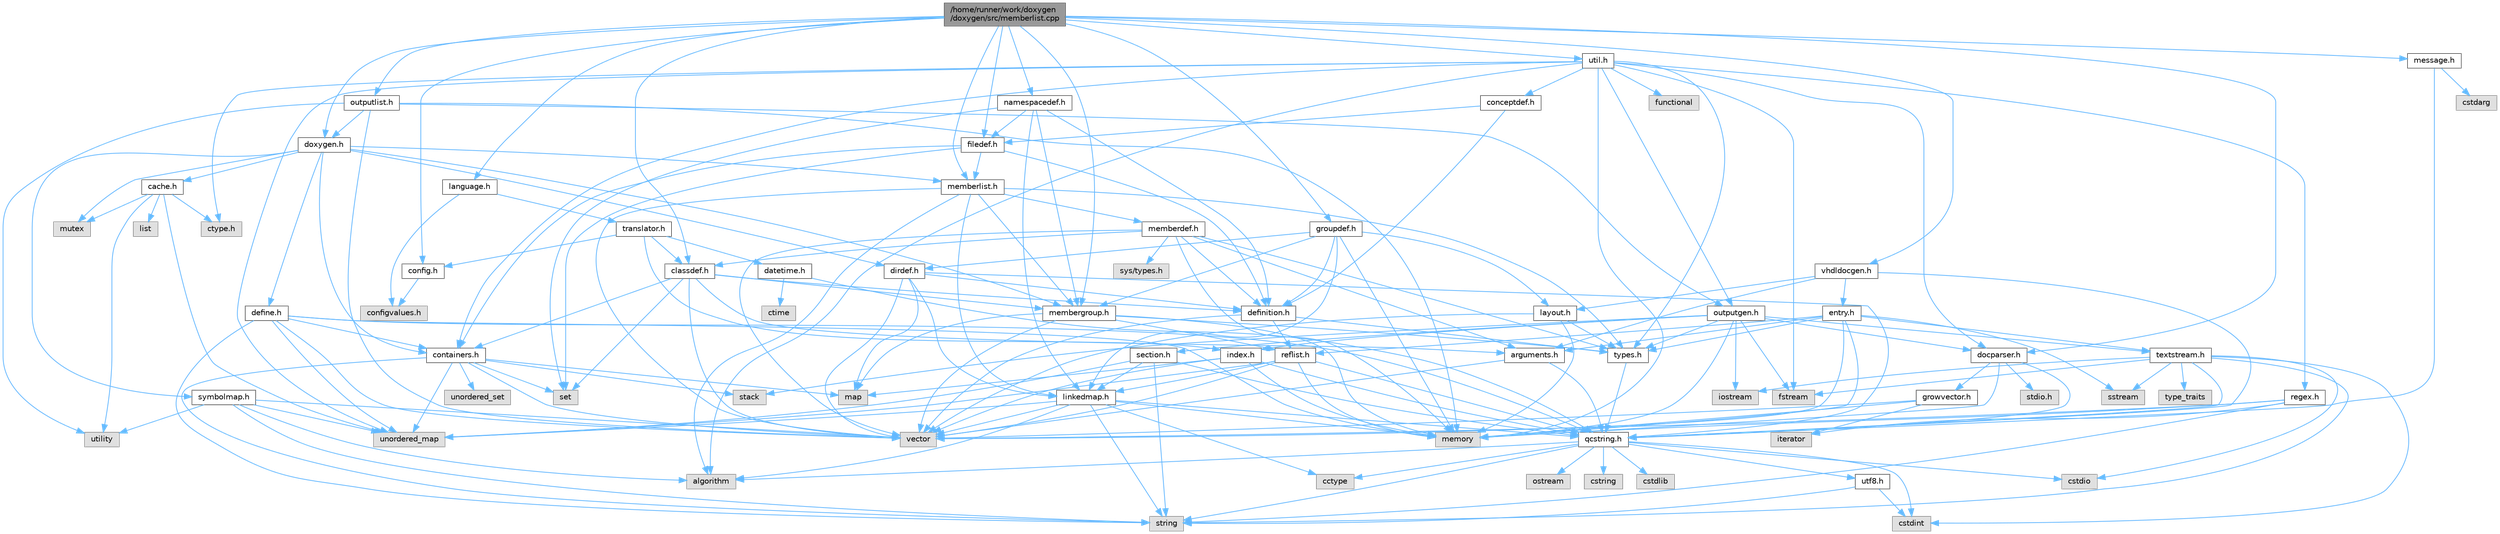 digraph "/home/runner/work/doxygen/doxygen/src/memberlist.cpp"
{
 // INTERACTIVE_SVG=YES
 // LATEX_PDF_SIZE
  bgcolor="transparent";
  edge [fontname=Helvetica,fontsize=10,labelfontname=Helvetica,labelfontsize=10];
  node [fontname=Helvetica,fontsize=10,shape=box,height=0.2,width=0.4];
  Node1 [label="/home/runner/work/doxygen\l/doxygen/src/memberlist.cpp",height=0.2,width=0.4,color="gray40", fillcolor="grey60", style="filled", fontcolor="black",tooltip=" "];
  Node1 -> Node2 [color="steelblue1",style="solid"];
  Node2 [label="memberlist.h",height=0.2,width=0.4,color="grey40", fillcolor="white", style="filled",URL="$dd/d78/memberlist_8h.html",tooltip=" "];
  Node2 -> Node3 [color="steelblue1",style="solid"];
  Node3 [label="vector",height=0.2,width=0.4,color="grey60", fillcolor="#E0E0E0", style="filled",tooltip=" "];
  Node2 -> Node4 [color="steelblue1",style="solid"];
  Node4 [label="algorithm",height=0.2,width=0.4,color="grey60", fillcolor="#E0E0E0", style="filled",tooltip=" "];
  Node2 -> Node5 [color="steelblue1",style="solid"];
  Node5 [label="memberdef.h",height=0.2,width=0.4,color="grey40", fillcolor="white", style="filled",URL="$d4/d46/memberdef_8h.html",tooltip=" "];
  Node5 -> Node3 [color="steelblue1",style="solid"];
  Node5 -> Node6 [color="steelblue1",style="solid"];
  Node6 [label="memory",height=0.2,width=0.4,color="grey60", fillcolor="#E0E0E0", style="filled",tooltip=" "];
  Node5 -> Node7 [color="steelblue1",style="solid"];
  Node7 [label="sys/types.h",height=0.2,width=0.4,color="grey60", fillcolor="#E0E0E0", style="filled",tooltip=" "];
  Node5 -> Node8 [color="steelblue1",style="solid"];
  Node8 [label="types.h",height=0.2,width=0.4,color="grey40", fillcolor="white", style="filled",URL="$d9/d49/types_8h.html",tooltip="This file contains a number of basic enums and types."];
  Node8 -> Node9 [color="steelblue1",style="solid"];
  Node9 [label="qcstring.h",height=0.2,width=0.4,color="grey40", fillcolor="white", style="filled",URL="$d7/d5c/qcstring_8h.html",tooltip=" "];
  Node9 -> Node10 [color="steelblue1",style="solid"];
  Node10 [label="string",height=0.2,width=0.4,color="grey60", fillcolor="#E0E0E0", style="filled",tooltip=" "];
  Node9 -> Node4 [color="steelblue1",style="solid"];
  Node9 -> Node11 [color="steelblue1",style="solid"];
  Node11 [label="cctype",height=0.2,width=0.4,color="grey60", fillcolor="#E0E0E0", style="filled",tooltip=" "];
  Node9 -> Node12 [color="steelblue1",style="solid"];
  Node12 [label="cstring",height=0.2,width=0.4,color="grey60", fillcolor="#E0E0E0", style="filled",tooltip=" "];
  Node9 -> Node13 [color="steelblue1",style="solid"];
  Node13 [label="cstdio",height=0.2,width=0.4,color="grey60", fillcolor="#E0E0E0", style="filled",tooltip=" "];
  Node9 -> Node14 [color="steelblue1",style="solid"];
  Node14 [label="cstdlib",height=0.2,width=0.4,color="grey60", fillcolor="#E0E0E0", style="filled",tooltip=" "];
  Node9 -> Node15 [color="steelblue1",style="solid"];
  Node15 [label="cstdint",height=0.2,width=0.4,color="grey60", fillcolor="#E0E0E0", style="filled",tooltip=" "];
  Node9 -> Node16 [color="steelblue1",style="solid"];
  Node16 [label="ostream",height=0.2,width=0.4,color="grey60", fillcolor="#E0E0E0", style="filled",tooltip=" "];
  Node9 -> Node17 [color="steelblue1",style="solid"];
  Node17 [label="utf8.h",height=0.2,width=0.4,color="grey40", fillcolor="white", style="filled",URL="$db/d7c/utf8_8h.html",tooltip="Various UTF8 related helper functions."];
  Node17 -> Node15 [color="steelblue1",style="solid"];
  Node17 -> Node10 [color="steelblue1",style="solid"];
  Node5 -> Node18 [color="steelblue1",style="solid"];
  Node18 [label="definition.h",height=0.2,width=0.4,color="grey40", fillcolor="white", style="filled",URL="$df/da1/definition_8h.html",tooltip=" "];
  Node18 -> Node3 [color="steelblue1",style="solid"];
  Node18 -> Node8 [color="steelblue1",style="solid"];
  Node18 -> Node19 [color="steelblue1",style="solid"];
  Node19 [label="reflist.h",height=0.2,width=0.4,color="grey40", fillcolor="white", style="filled",URL="$d1/d02/reflist_8h.html",tooltip=" "];
  Node19 -> Node3 [color="steelblue1",style="solid"];
  Node19 -> Node20 [color="steelblue1",style="solid"];
  Node20 [label="unordered_map",height=0.2,width=0.4,color="grey60", fillcolor="#E0E0E0", style="filled",tooltip=" "];
  Node19 -> Node6 [color="steelblue1",style="solid"];
  Node19 -> Node9 [color="steelblue1",style="solid"];
  Node19 -> Node21 [color="steelblue1",style="solid"];
  Node21 [label="linkedmap.h",height=0.2,width=0.4,color="grey40", fillcolor="white", style="filled",URL="$da/de1/linkedmap_8h.html",tooltip=" "];
  Node21 -> Node20 [color="steelblue1",style="solid"];
  Node21 -> Node3 [color="steelblue1",style="solid"];
  Node21 -> Node6 [color="steelblue1",style="solid"];
  Node21 -> Node10 [color="steelblue1",style="solid"];
  Node21 -> Node4 [color="steelblue1",style="solid"];
  Node21 -> Node11 [color="steelblue1",style="solid"];
  Node21 -> Node9 [color="steelblue1",style="solid"];
  Node5 -> Node22 [color="steelblue1",style="solid"];
  Node22 [label="arguments.h",height=0.2,width=0.4,color="grey40", fillcolor="white", style="filled",URL="$df/d9b/arguments_8h.html",tooltip=" "];
  Node22 -> Node3 [color="steelblue1",style="solid"];
  Node22 -> Node9 [color="steelblue1",style="solid"];
  Node5 -> Node23 [color="steelblue1",style="solid"];
  Node23 [label="classdef.h",height=0.2,width=0.4,color="grey40", fillcolor="white", style="filled",URL="$d1/da6/classdef_8h.html",tooltip=" "];
  Node23 -> Node3 [color="steelblue1",style="solid"];
  Node23 -> Node24 [color="steelblue1",style="solid"];
  Node24 [label="set",height=0.2,width=0.4,color="grey60", fillcolor="#E0E0E0", style="filled",tooltip=" "];
  Node23 -> Node25 [color="steelblue1",style="solid"];
  Node25 [label="containers.h",height=0.2,width=0.4,color="grey40", fillcolor="white", style="filled",URL="$d5/d75/containers_8h.html",tooltip=" "];
  Node25 -> Node3 [color="steelblue1",style="solid"];
  Node25 -> Node10 [color="steelblue1",style="solid"];
  Node25 -> Node24 [color="steelblue1",style="solid"];
  Node25 -> Node26 [color="steelblue1",style="solid"];
  Node26 [label="map",height=0.2,width=0.4,color="grey60", fillcolor="#E0E0E0", style="filled",tooltip=" "];
  Node25 -> Node27 [color="steelblue1",style="solid"];
  Node27 [label="unordered_set",height=0.2,width=0.4,color="grey60", fillcolor="#E0E0E0", style="filled",tooltip=" "];
  Node25 -> Node20 [color="steelblue1",style="solid"];
  Node25 -> Node28 [color="steelblue1",style="solid"];
  Node28 [label="stack",height=0.2,width=0.4,color="grey60", fillcolor="#E0E0E0", style="filled",tooltip=" "];
  Node23 -> Node18 [color="steelblue1",style="solid"];
  Node23 -> Node22 [color="steelblue1",style="solid"];
  Node23 -> Node29 [color="steelblue1",style="solid"];
  Node29 [label="membergroup.h",height=0.2,width=0.4,color="grey40", fillcolor="white", style="filled",URL="$d9/d11/membergroup_8h.html",tooltip=" "];
  Node29 -> Node3 [color="steelblue1",style="solid"];
  Node29 -> Node26 [color="steelblue1",style="solid"];
  Node29 -> Node6 [color="steelblue1",style="solid"];
  Node29 -> Node8 [color="steelblue1",style="solid"];
  Node29 -> Node19 [color="steelblue1",style="solid"];
  Node2 -> Node21 [color="steelblue1",style="solid"];
  Node2 -> Node8 [color="steelblue1",style="solid"];
  Node2 -> Node29 [color="steelblue1",style="solid"];
  Node1 -> Node23 [color="steelblue1",style="solid"];
  Node1 -> Node30 [color="steelblue1",style="solid"];
  Node30 [label="message.h",height=0.2,width=0.4,color="grey40", fillcolor="white", style="filled",URL="$d2/d0d/message_8h.html",tooltip=" "];
  Node30 -> Node31 [color="steelblue1",style="solid"];
  Node31 [label="cstdarg",height=0.2,width=0.4,color="grey60", fillcolor="#E0E0E0", style="filled",tooltip=" "];
  Node30 -> Node9 [color="steelblue1",style="solid"];
  Node1 -> Node32 [color="steelblue1",style="solid"];
  Node32 [label="util.h",height=0.2,width=0.4,color="grey40", fillcolor="white", style="filled",URL="$d8/d3c/util_8h.html",tooltip="A bunch of utility functions."];
  Node32 -> Node6 [color="steelblue1",style="solid"];
  Node32 -> Node20 [color="steelblue1",style="solid"];
  Node32 -> Node4 [color="steelblue1",style="solid"];
  Node32 -> Node33 [color="steelblue1",style="solid"];
  Node33 [label="functional",height=0.2,width=0.4,color="grey60", fillcolor="#E0E0E0", style="filled",tooltip=" "];
  Node32 -> Node34 [color="steelblue1",style="solid"];
  Node34 [label="fstream",height=0.2,width=0.4,color="grey60", fillcolor="#E0E0E0", style="filled",tooltip=" "];
  Node32 -> Node35 [color="steelblue1",style="solid"];
  Node35 [label="ctype.h",height=0.2,width=0.4,color="grey60", fillcolor="#E0E0E0", style="filled",tooltip=" "];
  Node32 -> Node8 [color="steelblue1",style="solid"];
  Node32 -> Node36 [color="steelblue1",style="solid"];
  Node36 [label="docparser.h",height=0.2,width=0.4,color="grey40", fillcolor="white", style="filled",URL="$de/d9c/docparser_8h.html",tooltip=" "];
  Node36 -> Node37 [color="steelblue1",style="solid"];
  Node37 [label="stdio.h",height=0.2,width=0.4,color="grey60", fillcolor="#E0E0E0", style="filled",tooltip=" "];
  Node36 -> Node6 [color="steelblue1",style="solid"];
  Node36 -> Node9 [color="steelblue1",style="solid"];
  Node36 -> Node38 [color="steelblue1",style="solid"];
  Node38 [label="growvector.h",height=0.2,width=0.4,color="grey40", fillcolor="white", style="filled",URL="$d7/d50/growvector_8h.html",tooltip=" "];
  Node38 -> Node3 [color="steelblue1",style="solid"];
  Node38 -> Node6 [color="steelblue1",style="solid"];
  Node38 -> Node39 [color="steelblue1",style="solid"];
  Node39 [label="iterator",height=0.2,width=0.4,color="grey60", fillcolor="#E0E0E0", style="filled",tooltip=" "];
  Node32 -> Node25 [color="steelblue1",style="solid"];
  Node32 -> Node40 [color="steelblue1",style="solid"];
  Node40 [label="outputgen.h",height=0.2,width=0.4,color="grey40", fillcolor="white", style="filled",URL="$df/d06/outputgen_8h.html",tooltip=" "];
  Node40 -> Node6 [color="steelblue1",style="solid"];
  Node40 -> Node28 [color="steelblue1",style="solid"];
  Node40 -> Node41 [color="steelblue1",style="solid"];
  Node41 [label="iostream",height=0.2,width=0.4,color="grey60", fillcolor="#E0E0E0", style="filled",tooltip=" "];
  Node40 -> Node34 [color="steelblue1",style="solid"];
  Node40 -> Node8 [color="steelblue1",style="solid"];
  Node40 -> Node42 [color="steelblue1",style="solid"];
  Node42 [label="index.h",height=0.2,width=0.4,color="grey40", fillcolor="white", style="filled",URL="$d1/db5/index_8h.html",tooltip=" "];
  Node42 -> Node6 [color="steelblue1",style="solid"];
  Node42 -> Node3 [color="steelblue1",style="solid"];
  Node42 -> Node26 [color="steelblue1",style="solid"];
  Node42 -> Node9 [color="steelblue1",style="solid"];
  Node40 -> Node43 [color="steelblue1",style="solid"];
  Node43 [label="section.h",height=0.2,width=0.4,color="grey40", fillcolor="white", style="filled",URL="$d1/d2a/section_8h.html",tooltip=" "];
  Node43 -> Node10 [color="steelblue1",style="solid"];
  Node43 -> Node20 [color="steelblue1",style="solid"];
  Node43 -> Node9 [color="steelblue1",style="solid"];
  Node43 -> Node21 [color="steelblue1",style="solid"];
  Node40 -> Node44 [color="steelblue1",style="solid"];
  Node44 [label="textstream.h",height=0.2,width=0.4,color="grey40", fillcolor="white", style="filled",URL="$d4/d7d/textstream_8h.html",tooltip=" "];
  Node44 -> Node10 [color="steelblue1",style="solid"];
  Node44 -> Node41 [color="steelblue1",style="solid"];
  Node44 -> Node45 [color="steelblue1",style="solid"];
  Node45 [label="sstream",height=0.2,width=0.4,color="grey60", fillcolor="#E0E0E0", style="filled",tooltip=" "];
  Node44 -> Node15 [color="steelblue1",style="solid"];
  Node44 -> Node13 [color="steelblue1",style="solid"];
  Node44 -> Node34 [color="steelblue1",style="solid"];
  Node44 -> Node46 [color="steelblue1",style="solid"];
  Node46 [label="type_traits",height=0.2,width=0.4,color="grey60", fillcolor="#E0E0E0", style="filled",tooltip=" "];
  Node44 -> Node9 [color="steelblue1",style="solid"];
  Node40 -> Node36 [color="steelblue1",style="solid"];
  Node32 -> Node47 [color="steelblue1",style="solid"];
  Node47 [label="regex.h",height=0.2,width=0.4,color="grey40", fillcolor="white", style="filled",URL="$d1/d21/regex_8h.html",tooltip=" "];
  Node47 -> Node6 [color="steelblue1",style="solid"];
  Node47 -> Node10 [color="steelblue1",style="solid"];
  Node47 -> Node3 [color="steelblue1",style="solid"];
  Node47 -> Node39 [color="steelblue1",style="solid"];
  Node32 -> Node48 [color="steelblue1",style="solid"];
  Node48 [label="conceptdef.h",height=0.2,width=0.4,color="grey40", fillcolor="white", style="filled",URL="$da/df1/conceptdef_8h.html",tooltip=" "];
  Node48 -> Node18 [color="steelblue1",style="solid"];
  Node48 -> Node49 [color="steelblue1",style="solid"];
  Node49 [label="filedef.h",height=0.2,width=0.4,color="grey40", fillcolor="white", style="filled",URL="$d4/d3a/filedef_8h.html",tooltip=" "];
  Node49 -> Node24 [color="steelblue1",style="solid"];
  Node49 -> Node18 [color="steelblue1",style="solid"];
  Node49 -> Node2 [color="steelblue1",style="solid"];
  Node49 -> Node25 [color="steelblue1",style="solid"];
  Node1 -> Node50 [color="steelblue1",style="solid"];
  Node50 [label="language.h",height=0.2,width=0.4,color="grey40", fillcolor="white", style="filled",URL="$d8/dce/language_8h.html",tooltip=" "];
  Node50 -> Node51 [color="steelblue1",style="solid"];
  Node51 [label="translator.h",height=0.2,width=0.4,color="grey40", fillcolor="white", style="filled",URL="$d9/df1/translator_8h.html",tooltip=" "];
  Node51 -> Node23 [color="steelblue1",style="solid"];
  Node51 -> Node52 [color="steelblue1",style="solid"];
  Node52 [label="config.h",height=0.2,width=0.4,color="grey40", fillcolor="white", style="filled",URL="$db/d16/config_8h.html",tooltip=" "];
  Node52 -> Node53 [color="steelblue1",style="solid"];
  Node53 [label="configvalues.h",height=0.2,width=0.4,color="grey60", fillcolor="#E0E0E0", style="filled",tooltip=" "];
  Node51 -> Node54 [color="steelblue1",style="solid"];
  Node54 [label="datetime.h",height=0.2,width=0.4,color="grey40", fillcolor="white", style="filled",URL="$de/d1b/datetime_8h.html",tooltip=" "];
  Node54 -> Node55 [color="steelblue1",style="solid"];
  Node55 [label="ctime",height=0.2,width=0.4,color="grey60", fillcolor="#E0E0E0", style="filled",tooltip=" "];
  Node54 -> Node9 [color="steelblue1",style="solid"];
  Node51 -> Node42 [color="steelblue1",style="solid"];
  Node50 -> Node53 [color="steelblue1",style="solid"];
  Node1 -> Node56 [color="steelblue1",style="solid"];
  Node56 [label="doxygen.h",height=0.2,width=0.4,color="grey40", fillcolor="white", style="filled",URL="$d1/da1/doxygen_8h.html",tooltip=" "];
  Node56 -> Node57 [color="steelblue1",style="solid"];
  Node57 [label="mutex",height=0.2,width=0.4,color="grey60", fillcolor="#E0E0E0", style="filled",tooltip=" "];
  Node56 -> Node25 [color="steelblue1",style="solid"];
  Node56 -> Node29 [color="steelblue1",style="solid"];
  Node56 -> Node58 [color="steelblue1",style="solid"];
  Node58 [label="dirdef.h",height=0.2,width=0.4,color="grey40", fillcolor="white", style="filled",URL="$d6/d15/dirdef_8h.html",tooltip=" "];
  Node58 -> Node3 [color="steelblue1",style="solid"];
  Node58 -> Node26 [color="steelblue1",style="solid"];
  Node58 -> Node9 [color="steelblue1",style="solid"];
  Node58 -> Node21 [color="steelblue1",style="solid"];
  Node58 -> Node18 [color="steelblue1",style="solid"];
  Node56 -> Node2 [color="steelblue1",style="solid"];
  Node56 -> Node59 [color="steelblue1",style="solid"];
  Node59 [label="define.h",height=0.2,width=0.4,color="grey40", fillcolor="white", style="filled",URL="$df/d67/define_8h.html",tooltip=" "];
  Node59 -> Node3 [color="steelblue1",style="solid"];
  Node59 -> Node6 [color="steelblue1",style="solid"];
  Node59 -> Node10 [color="steelblue1",style="solid"];
  Node59 -> Node20 [color="steelblue1",style="solid"];
  Node59 -> Node9 [color="steelblue1",style="solid"];
  Node59 -> Node25 [color="steelblue1",style="solid"];
  Node56 -> Node60 [color="steelblue1",style="solid"];
  Node60 [label="cache.h",height=0.2,width=0.4,color="grey40", fillcolor="white", style="filled",URL="$d3/d26/cache_8h.html",tooltip=" "];
  Node60 -> Node61 [color="steelblue1",style="solid"];
  Node61 [label="list",height=0.2,width=0.4,color="grey60", fillcolor="#E0E0E0", style="filled",tooltip=" "];
  Node60 -> Node20 [color="steelblue1",style="solid"];
  Node60 -> Node57 [color="steelblue1",style="solid"];
  Node60 -> Node62 [color="steelblue1",style="solid"];
  Node62 [label="utility",height=0.2,width=0.4,color="grey60", fillcolor="#E0E0E0", style="filled",tooltip=" "];
  Node60 -> Node35 [color="steelblue1",style="solid"];
  Node56 -> Node63 [color="steelblue1",style="solid"];
  Node63 [label="symbolmap.h",height=0.2,width=0.4,color="grey40", fillcolor="white", style="filled",URL="$d7/ddd/symbolmap_8h.html",tooltip=" "];
  Node63 -> Node4 [color="steelblue1",style="solid"];
  Node63 -> Node20 [color="steelblue1",style="solid"];
  Node63 -> Node3 [color="steelblue1",style="solid"];
  Node63 -> Node10 [color="steelblue1",style="solid"];
  Node63 -> Node62 [color="steelblue1",style="solid"];
  Node1 -> Node64 [color="steelblue1",style="solid"];
  Node64 [label="outputlist.h",height=0.2,width=0.4,color="grey40", fillcolor="white", style="filled",URL="$d2/db9/outputlist_8h.html",tooltip=" "];
  Node64 -> Node62 [color="steelblue1",style="solid"];
  Node64 -> Node3 [color="steelblue1",style="solid"];
  Node64 -> Node6 [color="steelblue1",style="solid"];
  Node64 -> Node40 [color="steelblue1",style="solid"];
  Node64 -> Node56 [color="steelblue1",style="solid"];
  Node1 -> Node65 [color="steelblue1",style="solid"];
  Node65 [label="groupdef.h",height=0.2,width=0.4,color="grey40", fillcolor="white", style="filled",URL="$d1/de6/groupdef_8h.html",tooltip=" "];
  Node65 -> Node6 [color="steelblue1",style="solid"];
  Node65 -> Node18 [color="steelblue1",style="solid"];
  Node65 -> Node58 [color="steelblue1",style="solid"];
  Node65 -> Node66 [color="steelblue1",style="solid"];
  Node66 [label="layout.h",height=0.2,width=0.4,color="grey40", fillcolor="white", style="filled",URL="$db/d51/layout_8h.html",tooltip=" "];
  Node66 -> Node6 [color="steelblue1",style="solid"];
  Node66 -> Node3 [color="steelblue1",style="solid"];
  Node66 -> Node8 [color="steelblue1",style="solid"];
  Node65 -> Node29 [color="steelblue1",style="solid"];
  Node65 -> Node21 [color="steelblue1",style="solid"];
  Node1 -> Node67 [color="steelblue1",style="solid"];
  Node67 [label="vhdldocgen.h",height=0.2,width=0.4,color="grey40", fillcolor="white", style="filled",URL="$dd/dec/vhdldocgen_8h.html",tooltip=" "];
  Node67 -> Node9 [color="steelblue1",style="solid"];
  Node67 -> Node66 [color="steelblue1",style="solid"];
  Node67 -> Node22 [color="steelblue1",style="solid"];
  Node67 -> Node68 [color="steelblue1",style="solid"];
  Node68 [label="entry.h",height=0.2,width=0.4,color="grey40", fillcolor="white", style="filled",URL="$d1/dc6/entry_8h.html",tooltip=" "];
  Node68 -> Node3 [color="steelblue1",style="solid"];
  Node68 -> Node6 [color="steelblue1",style="solid"];
  Node68 -> Node45 [color="steelblue1",style="solid"];
  Node68 -> Node8 [color="steelblue1",style="solid"];
  Node68 -> Node22 [color="steelblue1",style="solid"];
  Node68 -> Node19 [color="steelblue1",style="solid"];
  Node68 -> Node44 [color="steelblue1",style="solid"];
  Node1 -> Node69 [color="steelblue1",style="solid"];
  Node69 [label="namespacedef.h",height=0.2,width=0.4,color="grey40", fillcolor="white", style="filled",URL="$d7/d97/namespacedef_8h.html",tooltip=" "];
  Node69 -> Node24 [color="steelblue1",style="solid"];
  Node69 -> Node18 [color="steelblue1",style="solid"];
  Node69 -> Node49 [color="steelblue1",style="solid"];
  Node69 -> Node21 [color="steelblue1",style="solid"];
  Node69 -> Node29 [color="steelblue1",style="solid"];
  Node1 -> Node49 [color="steelblue1",style="solid"];
  Node1 -> Node29 [color="steelblue1",style="solid"];
  Node1 -> Node52 [color="steelblue1",style="solid"];
  Node1 -> Node36 [color="steelblue1",style="solid"];
}
